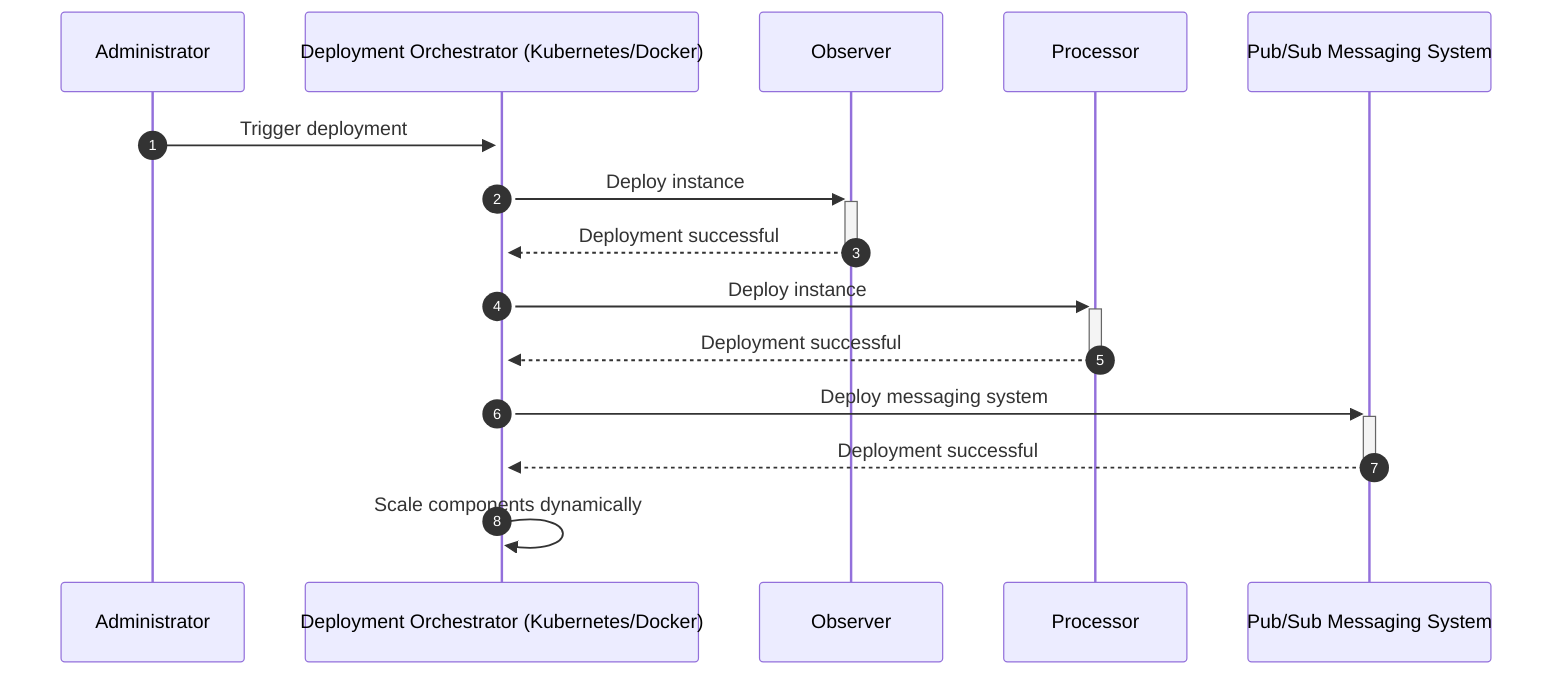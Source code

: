 sequenceDiagram
    autonumber
    participant Admin as Administrator
    participant Orchestrator as Deployment Orchestrator (Kubernetes/Docker)
    participant Observer
    participant Processor
    participant PubSub as Pub/Sub Messaging System

    Admin->>+Orchestrator: Trigger deployment
    Orchestrator->>+Observer: Deploy instance
    Observer-->>-Orchestrator: Deployment successful
    Orchestrator->>+Processor: Deploy instance
    Processor-->>-Orchestrator: Deployment successful
    Orchestrator->>+PubSub: Deploy messaging system
    PubSub-->>-Orchestrator: Deployment successful
    Orchestrator->>Orchestrator: Scale components dynamically